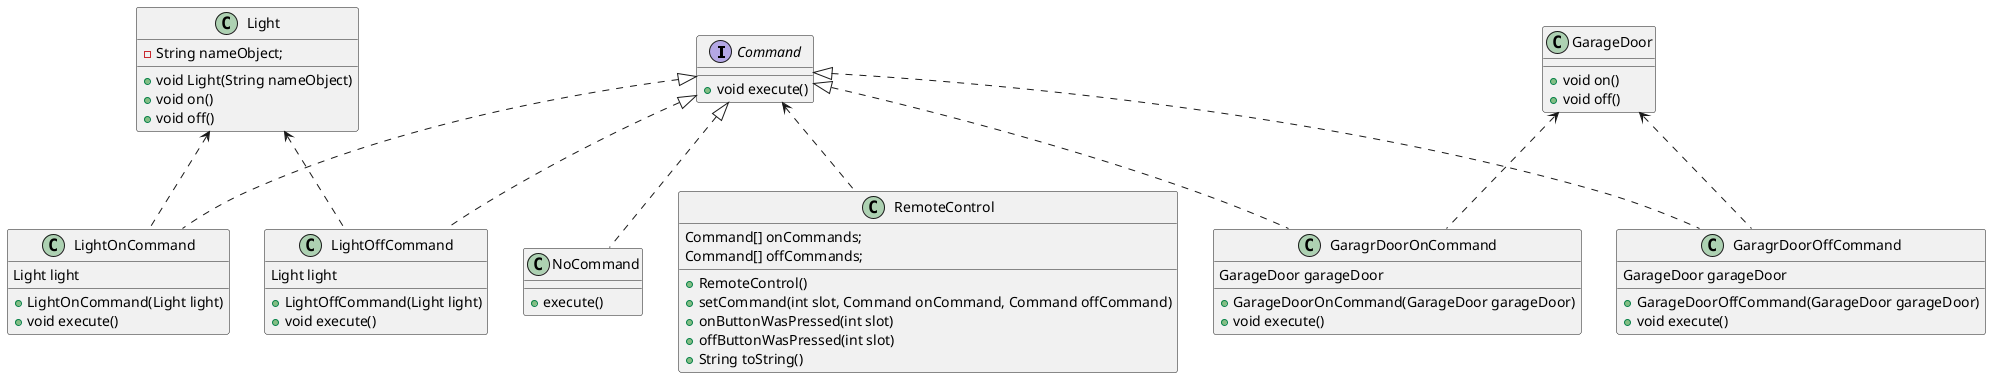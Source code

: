 @startuml

interface Command {
    + void execute()
}

class NoCommand {
    + execute()
}

class Light {
    - String nameObject;
    + void Light(String nameObject)
    + void on()
    + void off()
}

class GarageDoor {
    + void on()
    + void off()
}

class LightOnCommand {
    Light light

    + LightOnCommand(Light light)
    + void execute()
}

class LightOffCommand {
    Light light

    + LightOffCommand(Light light)
    + void execute()
}

class GaragrDoorOnCommand {
    GarageDoor garageDoor

    + GarageDoorOnCommand(GarageDoor garageDoor)
    + void execute()
}

class GaragrDoorOffCommand {
    GarageDoor garageDoor

    + GarageDoorOffCommand(GarageDoor garageDoor)
    + void execute()
}

class RemoteControl {
    Command[] onCommands;
    Command[] offCommands;

    + RemoteControl()
    + setCommand(int slot, Command onCommand, Command offCommand)
    + onButtonWasPressed(int slot)
    + offButtonWasPressed(int slot)
    + String toString()
}

Command <.. RemoteControl
Command <|.. NoCommand

Command <|.. LightOnCommand
Light <.. LightOnCommand
Command <|.. LightOffCommand
Light <.. LightOffCommand

Command <|.. GaragrDoorOnCommand
GarageDoor <.. GaragrDoorOnCommand
Command <|.. GaragrDoorOffCommand
GarageDoor <.. GaragrDoorOffCommand

@enduml